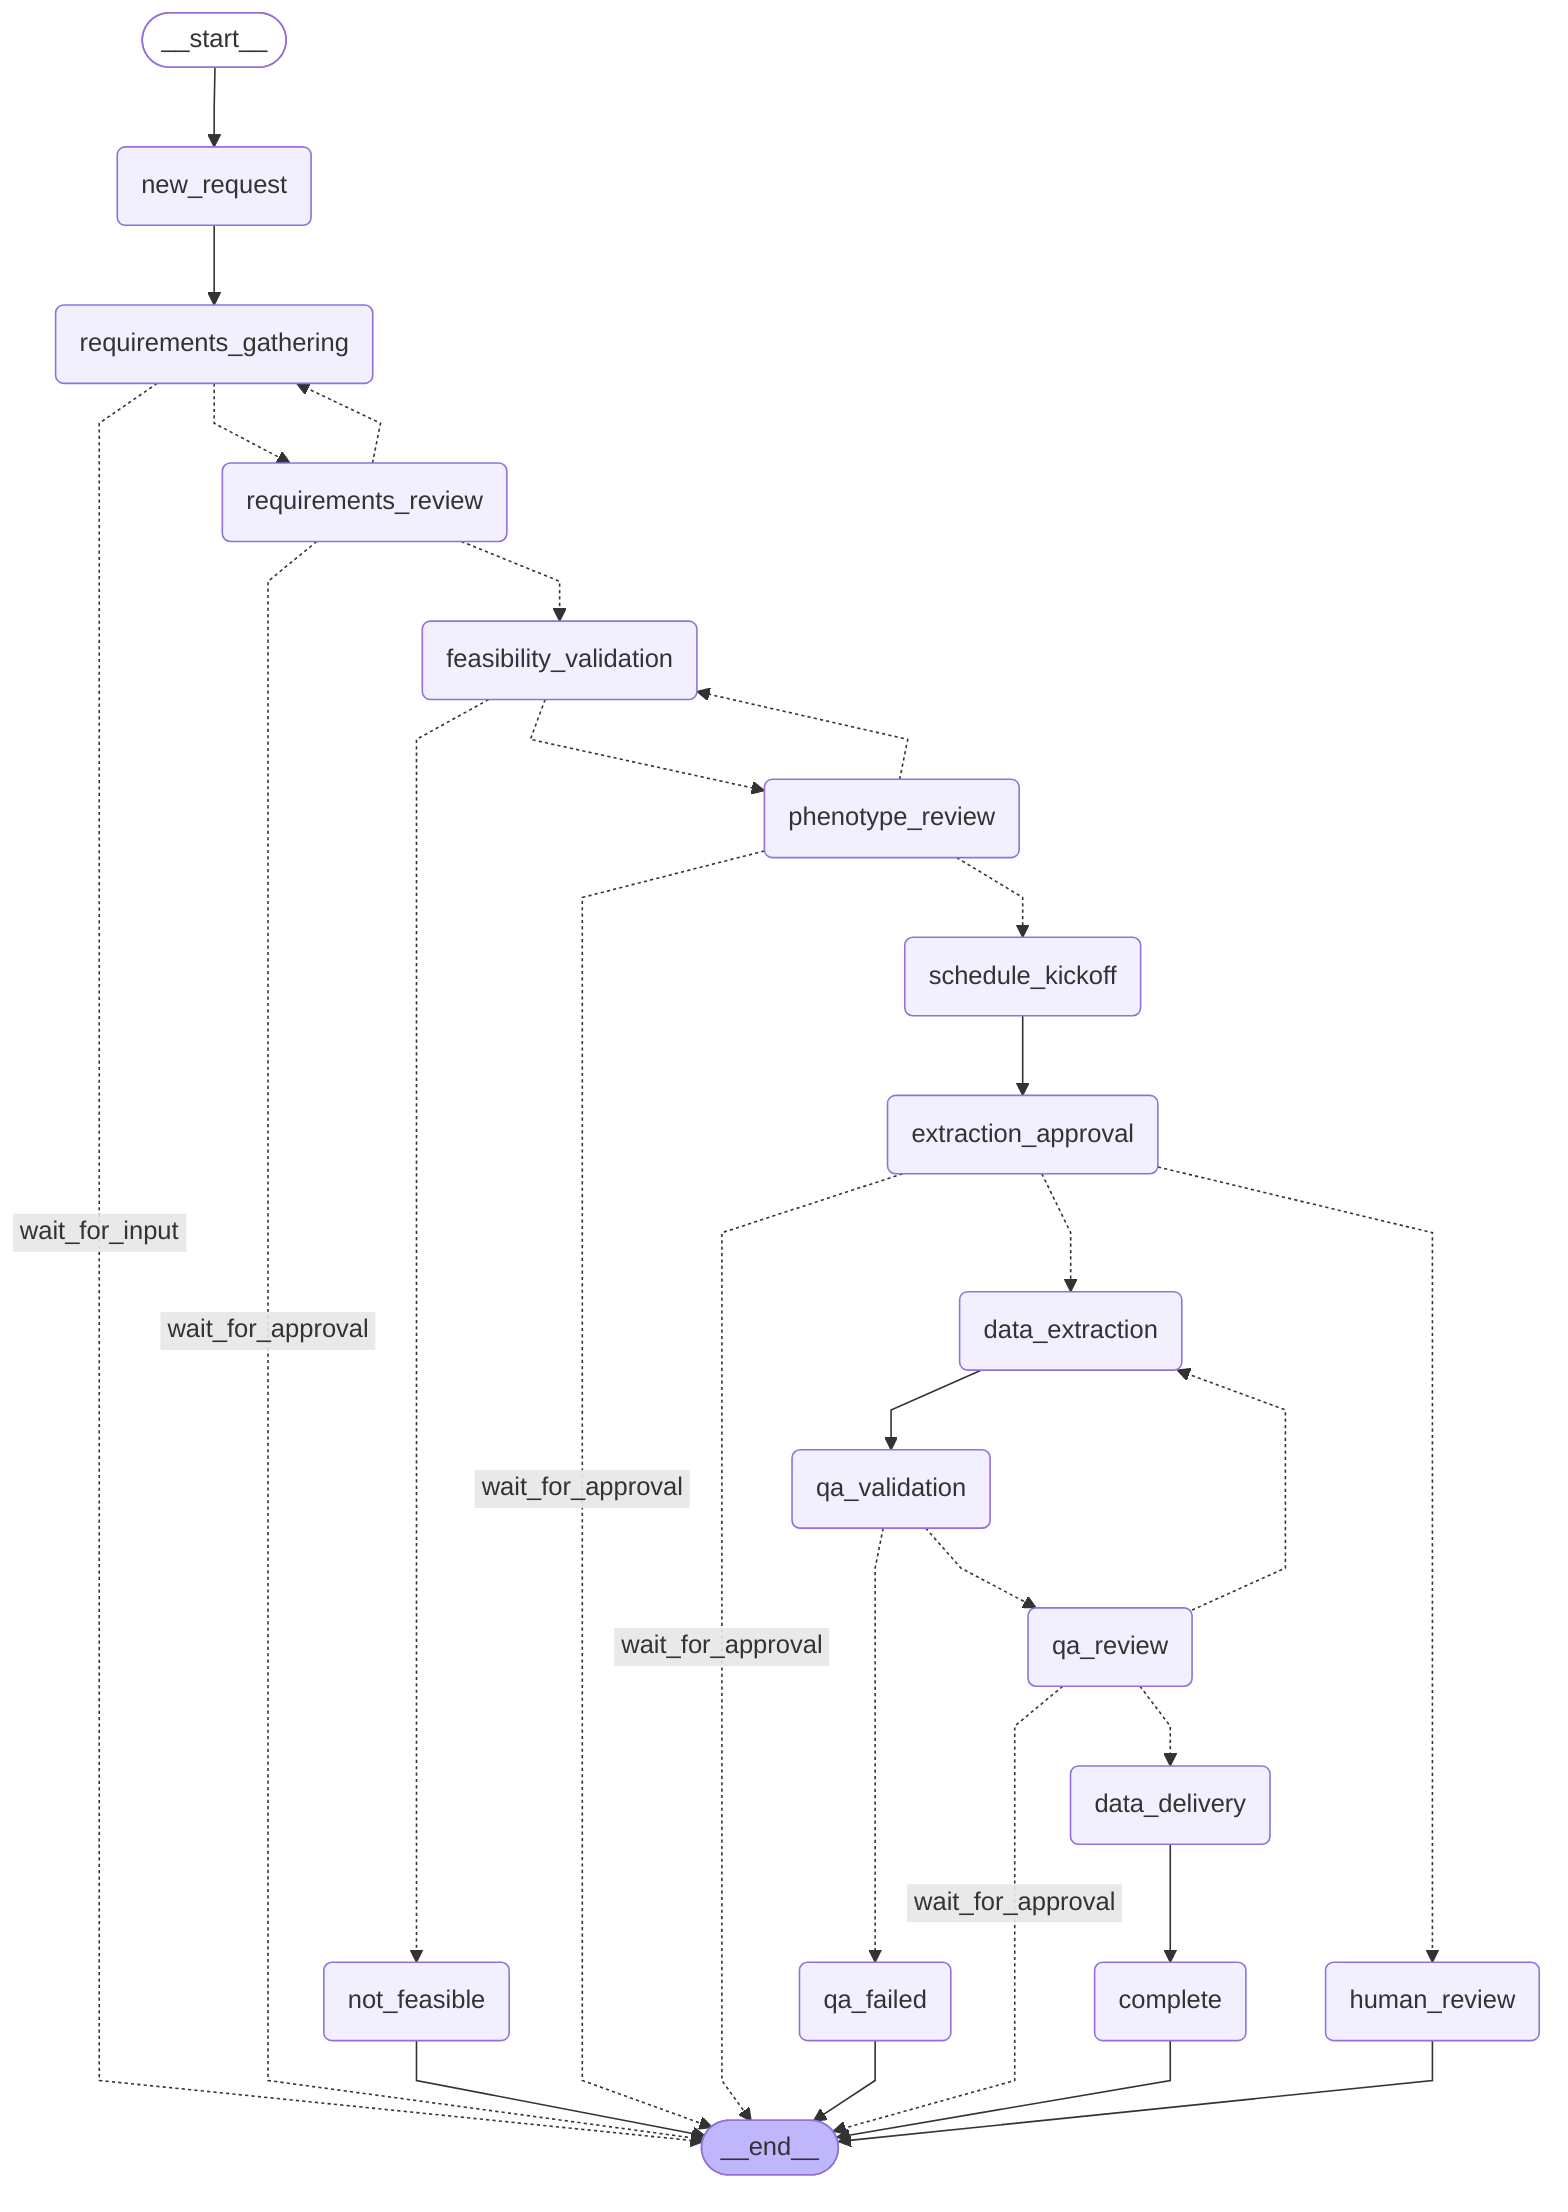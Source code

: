 ---
config:
  flowchart:
    curve: linear
---
graph TD;
	__start__([<p>__start__</p>]):::first
	new_request(new_request)
	requirements_gathering(requirements_gathering)
	requirements_review(requirements_review)
	feasibility_validation(feasibility_validation)
	phenotype_review(phenotype_review)
	schedule_kickoff(schedule_kickoff)
	extraction_approval(extraction_approval)
	data_extraction(data_extraction)
	qa_validation(qa_validation)
	qa_review(qa_review)
	data_delivery(data_delivery)
	complete(complete)
	not_feasible(not_feasible)
	qa_failed(qa_failed)
	human_review(human_review)
	__end__([<p>__end__</p>]):::last
	__start__ --> new_request;
	data_delivery --> complete;
	data_extraction --> qa_validation;
	extraction_approval -. &nbsp;wait_for_approval&nbsp; .-> __end__;
	extraction_approval -.-> data_extraction;
	extraction_approval -.-> human_review;
	feasibility_validation -.-> not_feasible;
	feasibility_validation -.-> phenotype_review;
	new_request --> requirements_gathering;
	phenotype_review -. &nbsp;wait_for_approval&nbsp; .-> __end__;
	phenotype_review -.-> feasibility_validation;
	phenotype_review -.-> schedule_kickoff;
	qa_review -. &nbsp;wait_for_approval&nbsp; .-> __end__;
	qa_review -.-> data_delivery;
	qa_review -.-> data_extraction;
	qa_validation -.-> qa_failed;
	qa_validation -.-> qa_review;
	requirements_gathering -. &nbsp;wait_for_input&nbsp; .-> __end__;
	requirements_gathering -.-> requirements_review;
	requirements_review -. &nbsp;wait_for_approval&nbsp; .-> __end__;
	requirements_review -.-> feasibility_validation;
	requirements_review -.-> requirements_gathering;
	schedule_kickoff --> extraction_approval;
	complete --> __end__;
	human_review --> __end__;
	not_feasible --> __end__;
	qa_failed --> __end__;
	classDef default fill:#f2f0ff,line-height:1.2
	classDef first fill-opacity:0
	classDef last fill:#bfb6fc